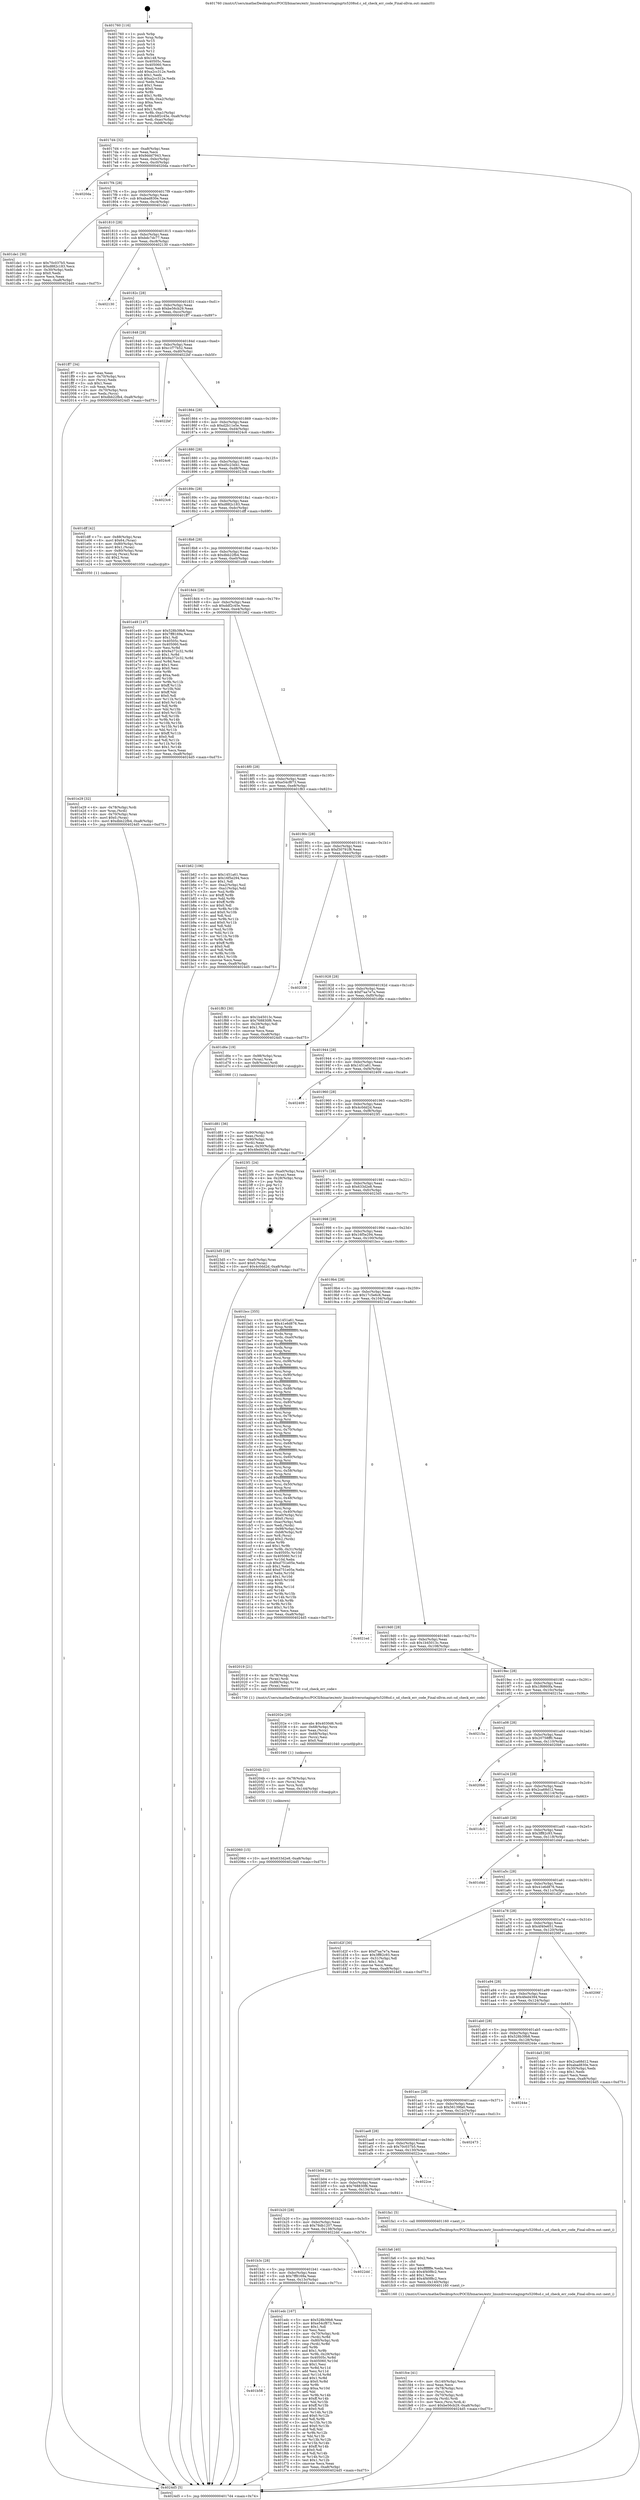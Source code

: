 digraph "0x401760" {
  label = "0x401760 (/mnt/c/Users/mathe/Desktop/tcc/POCII/binaries/extr_linuxdriversstagingrts5208sd.c_sd_check_err_code_Final-ollvm.out::main(0))"
  labelloc = "t"
  node[shape=record]

  Entry [label="",width=0.3,height=0.3,shape=circle,fillcolor=black,style=filled]
  "0x4017d4" [label="{
     0x4017d4 [32]\l
     | [instrs]\l
     &nbsp;&nbsp;0x4017d4 \<+6\>: mov -0xa8(%rbp),%eax\l
     &nbsp;&nbsp;0x4017da \<+2\>: mov %eax,%ecx\l
     &nbsp;&nbsp;0x4017dc \<+6\>: sub $0x9ddd7943,%ecx\l
     &nbsp;&nbsp;0x4017e2 \<+6\>: mov %eax,-0xbc(%rbp)\l
     &nbsp;&nbsp;0x4017e8 \<+6\>: mov %ecx,-0xc0(%rbp)\l
     &nbsp;&nbsp;0x4017ee \<+6\>: je 00000000004020da \<main+0x97a\>\l
  }"]
  "0x4020da" [label="{
     0x4020da\l
  }", style=dashed]
  "0x4017f4" [label="{
     0x4017f4 [28]\l
     | [instrs]\l
     &nbsp;&nbsp;0x4017f4 \<+5\>: jmp 00000000004017f9 \<main+0x99\>\l
     &nbsp;&nbsp;0x4017f9 \<+6\>: mov -0xbc(%rbp),%eax\l
     &nbsp;&nbsp;0x4017ff \<+5\>: sub $0xabad830e,%eax\l
     &nbsp;&nbsp;0x401804 \<+6\>: mov %eax,-0xc4(%rbp)\l
     &nbsp;&nbsp;0x40180a \<+6\>: je 0000000000401de1 \<main+0x681\>\l
  }"]
  Exit [label="",width=0.3,height=0.3,shape=circle,fillcolor=black,style=filled,peripheries=2]
  "0x401de1" [label="{
     0x401de1 [30]\l
     | [instrs]\l
     &nbsp;&nbsp;0x401de1 \<+5\>: mov $0x70c037b5,%eax\l
     &nbsp;&nbsp;0x401de6 \<+5\>: mov $0xd882c183,%ecx\l
     &nbsp;&nbsp;0x401deb \<+3\>: mov -0x30(%rbp),%edx\l
     &nbsp;&nbsp;0x401dee \<+3\>: cmp $0x0,%edx\l
     &nbsp;&nbsp;0x401df1 \<+3\>: cmove %ecx,%eax\l
     &nbsp;&nbsp;0x401df4 \<+6\>: mov %eax,-0xa8(%rbp)\l
     &nbsp;&nbsp;0x401dfa \<+5\>: jmp 00000000004024d5 \<main+0xd75\>\l
  }"]
  "0x401810" [label="{
     0x401810 [28]\l
     | [instrs]\l
     &nbsp;&nbsp;0x401810 \<+5\>: jmp 0000000000401815 \<main+0xb5\>\l
     &nbsp;&nbsp;0x401815 \<+6\>: mov -0xbc(%rbp),%eax\l
     &nbsp;&nbsp;0x40181b \<+5\>: sub $0xbdc7dc77,%eax\l
     &nbsp;&nbsp;0x401820 \<+6\>: mov %eax,-0xc8(%rbp)\l
     &nbsp;&nbsp;0x401826 \<+6\>: je 0000000000402130 \<main+0x9d0\>\l
  }"]
  "0x402060" [label="{
     0x402060 [15]\l
     | [instrs]\l
     &nbsp;&nbsp;0x402060 \<+10\>: movl $0x633d2e8,-0xa8(%rbp)\l
     &nbsp;&nbsp;0x40206a \<+5\>: jmp 00000000004024d5 \<main+0xd75\>\l
  }"]
  "0x402130" [label="{
     0x402130\l
  }", style=dashed]
  "0x40182c" [label="{
     0x40182c [28]\l
     | [instrs]\l
     &nbsp;&nbsp;0x40182c \<+5\>: jmp 0000000000401831 \<main+0xd1\>\l
     &nbsp;&nbsp;0x401831 \<+6\>: mov -0xbc(%rbp),%eax\l
     &nbsp;&nbsp;0x401837 \<+5\>: sub $0xbe56cb29,%eax\l
     &nbsp;&nbsp;0x40183c \<+6\>: mov %eax,-0xcc(%rbp)\l
     &nbsp;&nbsp;0x401842 \<+6\>: je 0000000000401ff7 \<main+0x897\>\l
  }"]
  "0x40204b" [label="{
     0x40204b [21]\l
     | [instrs]\l
     &nbsp;&nbsp;0x40204b \<+4\>: mov -0x78(%rbp),%rcx\l
     &nbsp;&nbsp;0x40204f \<+3\>: mov (%rcx),%rcx\l
     &nbsp;&nbsp;0x402052 \<+3\>: mov %rcx,%rdi\l
     &nbsp;&nbsp;0x402055 \<+6\>: mov %eax,-0x144(%rbp)\l
     &nbsp;&nbsp;0x40205b \<+5\>: call 0000000000401030 \<free@plt\>\l
     | [calls]\l
     &nbsp;&nbsp;0x401030 \{1\} (unknown)\l
  }"]
  "0x401ff7" [label="{
     0x401ff7 [34]\l
     | [instrs]\l
     &nbsp;&nbsp;0x401ff7 \<+2\>: xor %eax,%eax\l
     &nbsp;&nbsp;0x401ff9 \<+4\>: mov -0x70(%rbp),%rcx\l
     &nbsp;&nbsp;0x401ffd \<+2\>: mov (%rcx),%edx\l
     &nbsp;&nbsp;0x401fff \<+3\>: sub $0x1,%eax\l
     &nbsp;&nbsp;0x402002 \<+2\>: sub %eax,%edx\l
     &nbsp;&nbsp;0x402004 \<+4\>: mov -0x70(%rbp),%rcx\l
     &nbsp;&nbsp;0x402008 \<+2\>: mov %edx,(%rcx)\l
     &nbsp;&nbsp;0x40200a \<+10\>: movl $0xdbb22fb4,-0xa8(%rbp)\l
     &nbsp;&nbsp;0x402014 \<+5\>: jmp 00000000004024d5 \<main+0xd75\>\l
  }"]
  "0x401848" [label="{
     0x401848 [28]\l
     | [instrs]\l
     &nbsp;&nbsp;0x401848 \<+5\>: jmp 000000000040184d \<main+0xed\>\l
     &nbsp;&nbsp;0x40184d \<+6\>: mov -0xbc(%rbp),%eax\l
     &nbsp;&nbsp;0x401853 \<+5\>: sub $0xc1f77b52,%eax\l
     &nbsp;&nbsp;0x401858 \<+6\>: mov %eax,-0xd0(%rbp)\l
     &nbsp;&nbsp;0x40185e \<+6\>: je 00000000004022bf \<main+0xb5f\>\l
  }"]
  "0x40202e" [label="{
     0x40202e [29]\l
     | [instrs]\l
     &nbsp;&nbsp;0x40202e \<+10\>: movabs $0x4030d6,%rdi\l
     &nbsp;&nbsp;0x402038 \<+4\>: mov -0x68(%rbp),%rcx\l
     &nbsp;&nbsp;0x40203c \<+2\>: mov %eax,(%rcx)\l
     &nbsp;&nbsp;0x40203e \<+4\>: mov -0x68(%rbp),%rcx\l
     &nbsp;&nbsp;0x402042 \<+2\>: mov (%rcx),%esi\l
     &nbsp;&nbsp;0x402044 \<+2\>: mov $0x0,%al\l
     &nbsp;&nbsp;0x402046 \<+5\>: call 0000000000401040 \<printf@plt\>\l
     | [calls]\l
     &nbsp;&nbsp;0x401040 \{1\} (unknown)\l
  }"]
  "0x4022bf" [label="{
     0x4022bf\l
  }", style=dashed]
  "0x401864" [label="{
     0x401864 [28]\l
     | [instrs]\l
     &nbsp;&nbsp;0x401864 \<+5\>: jmp 0000000000401869 \<main+0x109\>\l
     &nbsp;&nbsp;0x401869 \<+6\>: mov -0xbc(%rbp),%eax\l
     &nbsp;&nbsp;0x40186f \<+5\>: sub $0xd2b11e5e,%eax\l
     &nbsp;&nbsp;0x401874 \<+6\>: mov %eax,-0xd4(%rbp)\l
     &nbsp;&nbsp;0x40187a \<+6\>: je 00000000004024c6 \<main+0xd66\>\l
  }"]
  "0x401fce" [label="{
     0x401fce [41]\l
     | [instrs]\l
     &nbsp;&nbsp;0x401fce \<+6\>: mov -0x140(%rbp),%ecx\l
     &nbsp;&nbsp;0x401fd4 \<+3\>: imul %eax,%ecx\l
     &nbsp;&nbsp;0x401fd7 \<+4\>: mov -0x78(%rbp),%rsi\l
     &nbsp;&nbsp;0x401fdb \<+3\>: mov (%rsi),%rsi\l
     &nbsp;&nbsp;0x401fde \<+4\>: mov -0x70(%rbp),%rdi\l
     &nbsp;&nbsp;0x401fe2 \<+3\>: movslq (%rdi),%rdi\l
     &nbsp;&nbsp;0x401fe5 \<+3\>: mov %ecx,(%rsi,%rdi,4)\l
     &nbsp;&nbsp;0x401fe8 \<+10\>: movl $0xbe56cb29,-0xa8(%rbp)\l
     &nbsp;&nbsp;0x401ff2 \<+5\>: jmp 00000000004024d5 \<main+0xd75\>\l
  }"]
  "0x4024c6" [label="{
     0x4024c6\l
  }", style=dashed]
  "0x401880" [label="{
     0x401880 [28]\l
     | [instrs]\l
     &nbsp;&nbsp;0x401880 \<+5\>: jmp 0000000000401885 \<main+0x125\>\l
     &nbsp;&nbsp;0x401885 \<+6\>: mov -0xbc(%rbp),%eax\l
     &nbsp;&nbsp;0x40188b \<+5\>: sub $0xd5c23d41,%eax\l
     &nbsp;&nbsp;0x401890 \<+6\>: mov %eax,-0xd8(%rbp)\l
     &nbsp;&nbsp;0x401896 \<+6\>: je 00000000004023c6 \<main+0xc66\>\l
  }"]
  "0x401fa6" [label="{
     0x401fa6 [40]\l
     | [instrs]\l
     &nbsp;&nbsp;0x401fa6 \<+5\>: mov $0x2,%ecx\l
     &nbsp;&nbsp;0x401fab \<+1\>: cltd\l
     &nbsp;&nbsp;0x401fac \<+2\>: idiv %ecx\l
     &nbsp;&nbsp;0x401fae \<+6\>: imul $0xfffffffe,%edx,%ecx\l
     &nbsp;&nbsp;0x401fb4 \<+6\>: sub $0x4f40f8c2,%ecx\l
     &nbsp;&nbsp;0x401fba \<+3\>: add $0x1,%ecx\l
     &nbsp;&nbsp;0x401fbd \<+6\>: add $0x4f40f8c2,%ecx\l
     &nbsp;&nbsp;0x401fc3 \<+6\>: mov %ecx,-0x140(%rbp)\l
     &nbsp;&nbsp;0x401fc9 \<+5\>: call 0000000000401160 \<next_i\>\l
     | [calls]\l
     &nbsp;&nbsp;0x401160 \{1\} (/mnt/c/Users/mathe/Desktop/tcc/POCII/binaries/extr_linuxdriversstagingrts5208sd.c_sd_check_err_code_Final-ollvm.out::next_i)\l
  }"]
  "0x4023c6" [label="{
     0x4023c6\l
  }", style=dashed]
  "0x40189c" [label="{
     0x40189c [28]\l
     | [instrs]\l
     &nbsp;&nbsp;0x40189c \<+5\>: jmp 00000000004018a1 \<main+0x141\>\l
     &nbsp;&nbsp;0x4018a1 \<+6\>: mov -0xbc(%rbp),%eax\l
     &nbsp;&nbsp;0x4018a7 \<+5\>: sub $0xd882c183,%eax\l
     &nbsp;&nbsp;0x4018ac \<+6\>: mov %eax,-0xdc(%rbp)\l
     &nbsp;&nbsp;0x4018b2 \<+6\>: je 0000000000401dff \<main+0x69f\>\l
  }"]
  "0x401b58" [label="{
     0x401b58\l
  }", style=dashed]
  "0x401dff" [label="{
     0x401dff [42]\l
     | [instrs]\l
     &nbsp;&nbsp;0x401dff \<+7\>: mov -0x88(%rbp),%rax\l
     &nbsp;&nbsp;0x401e06 \<+6\>: movl $0x64,(%rax)\l
     &nbsp;&nbsp;0x401e0c \<+4\>: mov -0x80(%rbp),%rax\l
     &nbsp;&nbsp;0x401e10 \<+6\>: movl $0x1,(%rax)\l
     &nbsp;&nbsp;0x401e16 \<+4\>: mov -0x80(%rbp),%rax\l
     &nbsp;&nbsp;0x401e1a \<+3\>: movslq (%rax),%rax\l
     &nbsp;&nbsp;0x401e1d \<+4\>: shl $0x2,%rax\l
     &nbsp;&nbsp;0x401e21 \<+3\>: mov %rax,%rdi\l
     &nbsp;&nbsp;0x401e24 \<+5\>: call 0000000000401050 \<malloc@plt\>\l
     | [calls]\l
     &nbsp;&nbsp;0x401050 \{1\} (unknown)\l
  }"]
  "0x4018b8" [label="{
     0x4018b8 [28]\l
     | [instrs]\l
     &nbsp;&nbsp;0x4018b8 \<+5\>: jmp 00000000004018bd \<main+0x15d\>\l
     &nbsp;&nbsp;0x4018bd \<+6\>: mov -0xbc(%rbp),%eax\l
     &nbsp;&nbsp;0x4018c3 \<+5\>: sub $0xdbb22fb4,%eax\l
     &nbsp;&nbsp;0x4018c8 \<+6\>: mov %eax,-0xe0(%rbp)\l
     &nbsp;&nbsp;0x4018ce \<+6\>: je 0000000000401e49 \<main+0x6e9\>\l
  }"]
  "0x401edc" [label="{
     0x401edc [167]\l
     | [instrs]\l
     &nbsp;&nbsp;0x401edc \<+5\>: mov $0x528b39b8,%eax\l
     &nbsp;&nbsp;0x401ee1 \<+5\>: mov $0xe54cf873,%ecx\l
     &nbsp;&nbsp;0x401ee6 \<+2\>: mov $0x1,%dl\l
     &nbsp;&nbsp;0x401ee8 \<+2\>: xor %esi,%esi\l
     &nbsp;&nbsp;0x401eea \<+4\>: mov -0x70(%rbp),%rdi\l
     &nbsp;&nbsp;0x401eee \<+3\>: mov (%rdi),%r8d\l
     &nbsp;&nbsp;0x401ef1 \<+4\>: mov -0x80(%rbp),%rdi\l
     &nbsp;&nbsp;0x401ef5 \<+3\>: cmp (%rdi),%r8d\l
     &nbsp;&nbsp;0x401ef8 \<+4\>: setl %r9b\l
     &nbsp;&nbsp;0x401efc \<+4\>: and $0x1,%r9b\l
     &nbsp;&nbsp;0x401f00 \<+4\>: mov %r9b,-0x29(%rbp)\l
     &nbsp;&nbsp;0x401f04 \<+8\>: mov 0x40505c,%r8d\l
     &nbsp;&nbsp;0x401f0c \<+8\>: mov 0x405060,%r10d\l
     &nbsp;&nbsp;0x401f14 \<+3\>: sub $0x1,%esi\l
     &nbsp;&nbsp;0x401f17 \<+3\>: mov %r8d,%r11d\l
     &nbsp;&nbsp;0x401f1a \<+3\>: add %esi,%r11d\l
     &nbsp;&nbsp;0x401f1d \<+4\>: imul %r11d,%r8d\l
     &nbsp;&nbsp;0x401f21 \<+4\>: and $0x1,%r8d\l
     &nbsp;&nbsp;0x401f25 \<+4\>: cmp $0x0,%r8d\l
     &nbsp;&nbsp;0x401f29 \<+4\>: sete %r9b\l
     &nbsp;&nbsp;0x401f2d \<+4\>: cmp $0xa,%r10d\l
     &nbsp;&nbsp;0x401f31 \<+3\>: setl %bl\l
     &nbsp;&nbsp;0x401f34 \<+3\>: mov %r9b,%r14b\l
     &nbsp;&nbsp;0x401f37 \<+4\>: xor $0xff,%r14b\l
     &nbsp;&nbsp;0x401f3b \<+3\>: mov %bl,%r15b\l
     &nbsp;&nbsp;0x401f3e \<+4\>: xor $0xff,%r15b\l
     &nbsp;&nbsp;0x401f42 \<+3\>: xor $0x0,%dl\l
     &nbsp;&nbsp;0x401f45 \<+3\>: mov %r14b,%r12b\l
     &nbsp;&nbsp;0x401f48 \<+4\>: and $0x0,%r12b\l
     &nbsp;&nbsp;0x401f4c \<+3\>: and %dl,%r9b\l
     &nbsp;&nbsp;0x401f4f \<+3\>: mov %r15b,%r13b\l
     &nbsp;&nbsp;0x401f52 \<+4\>: and $0x0,%r13b\l
     &nbsp;&nbsp;0x401f56 \<+2\>: and %dl,%bl\l
     &nbsp;&nbsp;0x401f58 \<+3\>: or %r9b,%r12b\l
     &nbsp;&nbsp;0x401f5b \<+3\>: or %bl,%r13b\l
     &nbsp;&nbsp;0x401f5e \<+3\>: xor %r13b,%r12b\l
     &nbsp;&nbsp;0x401f61 \<+3\>: or %r15b,%r14b\l
     &nbsp;&nbsp;0x401f64 \<+4\>: xor $0xff,%r14b\l
     &nbsp;&nbsp;0x401f68 \<+3\>: or $0x0,%dl\l
     &nbsp;&nbsp;0x401f6b \<+3\>: and %dl,%r14b\l
     &nbsp;&nbsp;0x401f6e \<+3\>: or %r14b,%r12b\l
     &nbsp;&nbsp;0x401f71 \<+4\>: test $0x1,%r12b\l
     &nbsp;&nbsp;0x401f75 \<+3\>: cmovne %ecx,%eax\l
     &nbsp;&nbsp;0x401f78 \<+6\>: mov %eax,-0xa8(%rbp)\l
     &nbsp;&nbsp;0x401f7e \<+5\>: jmp 00000000004024d5 \<main+0xd75\>\l
  }"]
  "0x401e49" [label="{
     0x401e49 [147]\l
     | [instrs]\l
     &nbsp;&nbsp;0x401e49 \<+5\>: mov $0x528b39b8,%eax\l
     &nbsp;&nbsp;0x401e4e \<+5\>: mov $0x7ff8169a,%ecx\l
     &nbsp;&nbsp;0x401e53 \<+2\>: mov $0x1,%dl\l
     &nbsp;&nbsp;0x401e55 \<+7\>: mov 0x40505c,%esi\l
     &nbsp;&nbsp;0x401e5c \<+7\>: mov 0x405060,%edi\l
     &nbsp;&nbsp;0x401e63 \<+3\>: mov %esi,%r8d\l
     &nbsp;&nbsp;0x401e66 \<+7\>: sub $0x9a372c32,%r8d\l
     &nbsp;&nbsp;0x401e6d \<+4\>: sub $0x1,%r8d\l
     &nbsp;&nbsp;0x401e71 \<+7\>: add $0x9a372c32,%r8d\l
     &nbsp;&nbsp;0x401e78 \<+4\>: imul %r8d,%esi\l
     &nbsp;&nbsp;0x401e7c \<+3\>: and $0x1,%esi\l
     &nbsp;&nbsp;0x401e7f \<+3\>: cmp $0x0,%esi\l
     &nbsp;&nbsp;0x401e82 \<+4\>: sete %r9b\l
     &nbsp;&nbsp;0x401e86 \<+3\>: cmp $0xa,%edi\l
     &nbsp;&nbsp;0x401e89 \<+4\>: setl %r10b\l
     &nbsp;&nbsp;0x401e8d \<+3\>: mov %r9b,%r11b\l
     &nbsp;&nbsp;0x401e90 \<+4\>: xor $0xff,%r11b\l
     &nbsp;&nbsp;0x401e94 \<+3\>: mov %r10b,%bl\l
     &nbsp;&nbsp;0x401e97 \<+3\>: xor $0xff,%bl\l
     &nbsp;&nbsp;0x401e9a \<+3\>: xor $0x0,%dl\l
     &nbsp;&nbsp;0x401e9d \<+3\>: mov %r11b,%r14b\l
     &nbsp;&nbsp;0x401ea0 \<+4\>: and $0x0,%r14b\l
     &nbsp;&nbsp;0x401ea4 \<+3\>: and %dl,%r9b\l
     &nbsp;&nbsp;0x401ea7 \<+3\>: mov %bl,%r15b\l
     &nbsp;&nbsp;0x401eaa \<+4\>: and $0x0,%r15b\l
     &nbsp;&nbsp;0x401eae \<+3\>: and %dl,%r10b\l
     &nbsp;&nbsp;0x401eb1 \<+3\>: or %r9b,%r14b\l
     &nbsp;&nbsp;0x401eb4 \<+3\>: or %r10b,%r15b\l
     &nbsp;&nbsp;0x401eb7 \<+3\>: xor %r15b,%r14b\l
     &nbsp;&nbsp;0x401eba \<+3\>: or %bl,%r11b\l
     &nbsp;&nbsp;0x401ebd \<+4\>: xor $0xff,%r11b\l
     &nbsp;&nbsp;0x401ec1 \<+3\>: or $0x0,%dl\l
     &nbsp;&nbsp;0x401ec4 \<+3\>: and %dl,%r11b\l
     &nbsp;&nbsp;0x401ec7 \<+3\>: or %r11b,%r14b\l
     &nbsp;&nbsp;0x401eca \<+4\>: test $0x1,%r14b\l
     &nbsp;&nbsp;0x401ece \<+3\>: cmovne %ecx,%eax\l
     &nbsp;&nbsp;0x401ed1 \<+6\>: mov %eax,-0xa8(%rbp)\l
     &nbsp;&nbsp;0x401ed7 \<+5\>: jmp 00000000004024d5 \<main+0xd75\>\l
  }"]
  "0x4018d4" [label="{
     0x4018d4 [28]\l
     | [instrs]\l
     &nbsp;&nbsp;0x4018d4 \<+5\>: jmp 00000000004018d9 \<main+0x179\>\l
     &nbsp;&nbsp;0x4018d9 \<+6\>: mov -0xbc(%rbp),%eax\l
     &nbsp;&nbsp;0x4018df \<+5\>: sub $0xddf2c45e,%eax\l
     &nbsp;&nbsp;0x4018e4 \<+6\>: mov %eax,-0xe4(%rbp)\l
     &nbsp;&nbsp;0x4018ea \<+6\>: je 0000000000401b62 \<main+0x402\>\l
  }"]
  "0x401b3c" [label="{
     0x401b3c [28]\l
     | [instrs]\l
     &nbsp;&nbsp;0x401b3c \<+5\>: jmp 0000000000401b41 \<main+0x3e1\>\l
     &nbsp;&nbsp;0x401b41 \<+6\>: mov -0xbc(%rbp),%eax\l
     &nbsp;&nbsp;0x401b47 \<+5\>: sub $0x7ff8169a,%eax\l
     &nbsp;&nbsp;0x401b4c \<+6\>: mov %eax,-0x13c(%rbp)\l
     &nbsp;&nbsp;0x401b52 \<+6\>: je 0000000000401edc \<main+0x77c\>\l
  }"]
  "0x401b62" [label="{
     0x401b62 [106]\l
     | [instrs]\l
     &nbsp;&nbsp;0x401b62 \<+5\>: mov $0x1451a61,%eax\l
     &nbsp;&nbsp;0x401b67 \<+5\>: mov $0x16f5e294,%ecx\l
     &nbsp;&nbsp;0x401b6c \<+2\>: mov $0x1,%dl\l
     &nbsp;&nbsp;0x401b6e \<+7\>: mov -0xa2(%rbp),%sil\l
     &nbsp;&nbsp;0x401b75 \<+7\>: mov -0xa1(%rbp),%dil\l
     &nbsp;&nbsp;0x401b7c \<+3\>: mov %sil,%r8b\l
     &nbsp;&nbsp;0x401b7f \<+4\>: xor $0xff,%r8b\l
     &nbsp;&nbsp;0x401b83 \<+3\>: mov %dil,%r9b\l
     &nbsp;&nbsp;0x401b86 \<+4\>: xor $0xff,%r9b\l
     &nbsp;&nbsp;0x401b8a \<+3\>: xor $0x0,%dl\l
     &nbsp;&nbsp;0x401b8d \<+3\>: mov %r8b,%r10b\l
     &nbsp;&nbsp;0x401b90 \<+4\>: and $0x0,%r10b\l
     &nbsp;&nbsp;0x401b94 \<+3\>: and %dl,%sil\l
     &nbsp;&nbsp;0x401b97 \<+3\>: mov %r9b,%r11b\l
     &nbsp;&nbsp;0x401b9a \<+4\>: and $0x0,%r11b\l
     &nbsp;&nbsp;0x401b9e \<+3\>: and %dl,%dil\l
     &nbsp;&nbsp;0x401ba1 \<+3\>: or %sil,%r10b\l
     &nbsp;&nbsp;0x401ba4 \<+3\>: or %dil,%r11b\l
     &nbsp;&nbsp;0x401ba7 \<+3\>: xor %r11b,%r10b\l
     &nbsp;&nbsp;0x401baa \<+3\>: or %r9b,%r8b\l
     &nbsp;&nbsp;0x401bad \<+4\>: xor $0xff,%r8b\l
     &nbsp;&nbsp;0x401bb1 \<+3\>: or $0x0,%dl\l
     &nbsp;&nbsp;0x401bb4 \<+3\>: and %dl,%r8b\l
     &nbsp;&nbsp;0x401bb7 \<+3\>: or %r8b,%r10b\l
     &nbsp;&nbsp;0x401bba \<+4\>: test $0x1,%r10b\l
     &nbsp;&nbsp;0x401bbe \<+3\>: cmovne %ecx,%eax\l
     &nbsp;&nbsp;0x401bc1 \<+6\>: mov %eax,-0xa8(%rbp)\l
     &nbsp;&nbsp;0x401bc7 \<+5\>: jmp 00000000004024d5 \<main+0xd75\>\l
  }"]
  "0x4018f0" [label="{
     0x4018f0 [28]\l
     | [instrs]\l
     &nbsp;&nbsp;0x4018f0 \<+5\>: jmp 00000000004018f5 \<main+0x195\>\l
     &nbsp;&nbsp;0x4018f5 \<+6\>: mov -0xbc(%rbp),%eax\l
     &nbsp;&nbsp;0x4018fb \<+5\>: sub $0xe54cf873,%eax\l
     &nbsp;&nbsp;0x401900 \<+6\>: mov %eax,-0xe8(%rbp)\l
     &nbsp;&nbsp;0x401906 \<+6\>: je 0000000000401f83 \<main+0x823\>\l
  }"]
  "0x4024d5" [label="{
     0x4024d5 [5]\l
     | [instrs]\l
     &nbsp;&nbsp;0x4024d5 \<+5\>: jmp 00000000004017d4 \<main+0x74\>\l
  }"]
  "0x401760" [label="{
     0x401760 [116]\l
     | [instrs]\l
     &nbsp;&nbsp;0x401760 \<+1\>: push %rbp\l
     &nbsp;&nbsp;0x401761 \<+3\>: mov %rsp,%rbp\l
     &nbsp;&nbsp;0x401764 \<+2\>: push %r15\l
     &nbsp;&nbsp;0x401766 \<+2\>: push %r14\l
     &nbsp;&nbsp;0x401768 \<+2\>: push %r13\l
     &nbsp;&nbsp;0x40176a \<+2\>: push %r12\l
     &nbsp;&nbsp;0x40176c \<+1\>: push %rbx\l
     &nbsp;&nbsp;0x40176d \<+7\>: sub $0x148,%rsp\l
     &nbsp;&nbsp;0x401774 \<+7\>: mov 0x40505c,%eax\l
     &nbsp;&nbsp;0x40177b \<+7\>: mov 0x405060,%ecx\l
     &nbsp;&nbsp;0x401782 \<+2\>: mov %eax,%edx\l
     &nbsp;&nbsp;0x401784 \<+6\>: add $0xa2cc312e,%edx\l
     &nbsp;&nbsp;0x40178a \<+3\>: sub $0x1,%edx\l
     &nbsp;&nbsp;0x40178d \<+6\>: sub $0xa2cc312e,%edx\l
     &nbsp;&nbsp;0x401793 \<+3\>: imul %edx,%eax\l
     &nbsp;&nbsp;0x401796 \<+3\>: and $0x1,%eax\l
     &nbsp;&nbsp;0x401799 \<+3\>: cmp $0x0,%eax\l
     &nbsp;&nbsp;0x40179c \<+4\>: sete %r8b\l
     &nbsp;&nbsp;0x4017a0 \<+4\>: and $0x1,%r8b\l
     &nbsp;&nbsp;0x4017a4 \<+7\>: mov %r8b,-0xa2(%rbp)\l
     &nbsp;&nbsp;0x4017ab \<+3\>: cmp $0xa,%ecx\l
     &nbsp;&nbsp;0x4017ae \<+4\>: setl %r8b\l
     &nbsp;&nbsp;0x4017b2 \<+4\>: and $0x1,%r8b\l
     &nbsp;&nbsp;0x4017b6 \<+7\>: mov %r8b,-0xa1(%rbp)\l
     &nbsp;&nbsp;0x4017bd \<+10\>: movl $0xddf2c45e,-0xa8(%rbp)\l
     &nbsp;&nbsp;0x4017c7 \<+6\>: mov %edi,-0xac(%rbp)\l
     &nbsp;&nbsp;0x4017cd \<+7\>: mov %rsi,-0xb8(%rbp)\l
  }"]
  "0x4022dd" [label="{
     0x4022dd\l
  }", style=dashed]
  "0x401f83" [label="{
     0x401f83 [30]\l
     | [instrs]\l
     &nbsp;&nbsp;0x401f83 \<+5\>: mov $0x1b45013c,%eax\l
     &nbsp;&nbsp;0x401f88 \<+5\>: mov $0x768830f6,%ecx\l
     &nbsp;&nbsp;0x401f8d \<+3\>: mov -0x29(%rbp),%dl\l
     &nbsp;&nbsp;0x401f90 \<+3\>: test $0x1,%dl\l
     &nbsp;&nbsp;0x401f93 \<+3\>: cmovne %ecx,%eax\l
     &nbsp;&nbsp;0x401f96 \<+6\>: mov %eax,-0xa8(%rbp)\l
     &nbsp;&nbsp;0x401f9c \<+5\>: jmp 00000000004024d5 \<main+0xd75\>\l
  }"]
  "0x40190c" [label="{
     0x40190c [28]\l
     | [instrs]\l
     &nbsp;&nbsp;0x40190c \<+5\>: jmp 0000000000401911 \<main+0x1b1\>\l
     &nbsp;&nbsp;0x401911 \<+6\>: mov -0xbc(%rbp),%eax\l
     &nbsp;&nbsp;0x401917 \<+5\>: sub $0xf30791f8,%eax\l
     &nbsp;&nbsp;0x40191c \<+6\>: mov %eax,-0xec(%rbp)\l
     &nbsp;&nbsp;0x401922 \<+6\>: je 0000000000402338 \<main+0xbd8\>\l
  }"]
  "0x401b20" [label="{
     0x401b20 [28]\l
     | [instrs]\l
     &nbsp;&nbsp;0x401b20 \<+5\>: jmp 0000000000401b25 \<main+0x3c5\>\l
     &nbsp;&nbsp;0x401b25 \<+6\>: mov -0xbc(%rbp),%eax\l
     &nbsp;&nbsp;0x401b2b \<+5\>: sub $0x78db1207,%eax\l
     &nbsp;&nbsp;0x401b30 \<+6\>: mov %eax,-0x138(%rbp)\l
     &nbsp;&nbsp;0x401b36 \<+6\>: je 00000000004022dd \<main+0xb7d\>\l
  }"]
  "0x402338" [label="{
     0x402338\l
  }", style=dashed]
  "0x401928" [label="{
     0x401928 [28]\l
     | [instrs]\l
     &nbsp;&nbsp;0x401928 \<+5\>: jmp 000000000040192d \<main+0x1cd\>\l
     &nbsp;&nbsp;0x40192d \<+6\>: mov -0xbc(%rbp),%eax\l
     &nbsp;&nbsp;0x401933 \<+5\>: sub $0xf7aa7e7a,%eax\l
     &nbsp;&nbsp;0x401938 \<+6\>: mov %eax,-0xf0(%rbp)\l
     &nbsp;&nbsp;0x40193e \<+6\>: je 0000000000401d6e \<main+0x60e\>\l
  }"]
  "0x401fa1" [label="{
     0x401fa1 [5]\l
     | [instrs]\l
     &nbsp;&nbsp;0x401fa1 \<+5\>: call 0000000000401160 \<next_i\>\l
     | [calls]\l
     &nbsp;&nbsp;0x401160 \{1\} (/mnt/c/Users/mathe/Desktop/tcc/POCII/binaries/extr_linuxdriversstagingrts5208sd.c_sd_check_err_code_Final-ollvm.out::next_i)\l
  }"]
  "0x401d6e" [label="{
     0x401d6e [19]\l
     | [instrs]\l
     &nbsp;&nbsp;0x401d6e \<+7\>: mov -0x98(%rbp),%rax\l
     &nbsp;&nbsp;0x401d75 \<+3\>: mov (%rax),%rax\l
     &nbsp;&nbsp;0x401d78 \<+4\>: mov 0x8(%rax),%rdi\l
     &nbsp;&nbsp;0x401d7c \<+5\>: call 0000000000401060 \<atoi@plt\>\l
     | [calls]\l
     &nbsp;&nbsp;0x401060 \{1\} (unknown)\l
  }"]
  "0x401944" [label="{
     0x401944 [28]\l
     | [instrs]\l
     &nbsp;&nbsp;0x401944 \<+5\>: jmp 0000000000401949 \<main+0x1e9\>\l
     &nbsp;&nbsp;0x401949 \<+6\>: mov -0xbc(%rbp),%eax\l
     &nbsp;&nbsp;0x40194f \<+5\>: sub $0x1451a61,%eax\l
     &nbsp;&nbsp;0x401954 \<+6\>: mov %eax,-0xf4(%rbp)\l
     &nbsp;&nbsp;0x40195a \<+6\>: je 0000000000402409 \<main+0xca9\>\l
  }"]
  "0x401b04" [label="{
     0x401b04 [28]\l
     | [instrs]\l
     &nbsp;&nbsp;0x401b04 \<+5\>: jmp 0000000000401b09 \<main+0x3a9\>\l
     &nbsp;&nbsp;0x401b09 \<+6\>: mov -0xbc(%rbp),%eax\l
     &nbsp;&nbsp;0x401b0f \<+5\>: sub $0x768830f6,%eax\l
     &nbsp;&nbsp;0x401b14 \<+6\>: mov %eax,-0x134(%rbp)\l
     &nbsp;&nbsp;0x401b1a \<+6\>: je 0000000000401fa1 \<main+0x841\>\l
  }"]
  "0x402409" [label="{
     0x402409\l
  }", style=dashed]
  "0x401960" [label="{
     0x401960 [28]\l
     | [instrs]\l
     &nbsp;&nbsp;0x401960 \<+5\>: jmp 0000000000401965 \<main+0x205\>\l
     &nbsp;&nbsp;0x401965 \<+6\>: mov -0xbc(%rbp),%eax\l
     &nbsp;&nbsp;0x40196b \<+5\>: sub $0x4c0dd2d,%eax\l
     &nbsp;&nbsp;0x401970 \<+6\>: mov %eax,-0xf8(%rbp)\l
     &nbsp;&nbsp;0x401976 \<+6\>: je 00000000004023f1 \<main+0xc91\>\l
  }"]
  "0x4022ce" [label="{
     0x4022ce\l
  }", style=dashed]
  "0x4023f1" [label="{
     0x4023f1 [24]\l
     | [instrs]\l
     &nbsp;&nbsp;0x4023f1 \<+7\>: mov -0xa0(%rbp),%rax\l
     &nbsp;&nbsp;0x4023f8 \<+2\>: mov (%rax),%eax\l
     &nbsp;&nbsp;0x4023fa \<+4\>: lea -0x28(%rbp),%rsp\l
     &nbsp;&nbsp;0x4023fe \<+1\>: pop %rbx\l
     &nbsp;&nbsp;0x4023ff \<+2\>: pop %r12\l
     &nbsp;&nbsp;0x402401 \<+2\>: pop %r13\l
     &nbsp;&nbsp;0x402403 \<+2\>: pop %r14\l
     &nbsp;&nbsp;0x402405 \<+2\>: pop %r15\l
     &nbsp;&nbsp;0x402407 \<+1\>: pop %rbp\l
     &nbsp;&nbsp;0x402408 \<+1\>: ret\l
  }"]
  "0x40197c" [label="{
     0x40197c [28]\l
     | [instrs]\l
     &nbsp;&nbsp;0x40197c \<+5\>: jmp 0000000000401981 \<main+0x221\>\l
     &nbsp;&nbsp;0x401981 \<+6\>: mov -0xbc(%rbp),%eax\l
     &nbsp;&nbsp;0x401987 \<+5\>: sub $0x633d2e8,%eax\l
     &nbsp;&nbsp;0x40198c \<+6\>: mov %eax,-0xfc(%rbp)\l
     &nbsp;&nbsp;0x401992 \<+6\>: je 00000000004023d5 \<main+0xc75\>\l
  }"]
  "0x401ae8" [label="{
     0x401ae8 [28]\l
     | [instrs]\l
     &nbsp;&nbsp;0x401ae8 \<+5\>: jmp 0000000000401aed \<main+0x38d\>\l
     &nbsp;&nbsp;0x401aed \<+6\>: mov -0xbc(%rbp),%eax\l
     &nbsp;&nbsp;0x401af3 \<+5\>: sub $0x70c037b5,%eax\l
     &nbsp;&nbsp;0x401af8 \<+6\>: mov %eax,-0x130(%rbp)\l
     &nbsp;&nbsp;0x401afe \<+6\>: je 00000000004022ce \<main+0xb6e\>\l
  }"]
  "0x4023d5" [label="{
     0x4023d5 [28]\l
     | [instrs]\l
     &nbsp;&nbsp;0x4023d5 \<+7\>: mov -0xa0(%rbp),%rax\l
     &nbsp;&nbsp;0x4023dc \<+6\>: movl $0x0,(%rax)\l
     &nbsp;&nbsp;0x4023e2 \<+10\>: movl $0x4c0dd2d,-0xa8(%rbp)\l
     &nbsp;&nbsp;0x4023ec \<+5\>: jmp 00000000004024d5 \<main+0xd75\>\l
  }"]
  "0x401998" [label="{
     0x401998 [28]\l
     | [instrs]\l
     &nbsp;&nbsp;0x401998 \<+5\>: jmp 000000000040199d \<main+0x23d\>\l
     &nbsp;&nbsp;0x40199d \<+6\>: mov -0xbc(%rbp),%eax\l
     &nbsp;&nbsp;0x4019a3 \<+5\>: sub $0x16f5e294,%eax\l
     &nbsp;&nbsp;0x4019a8 \<+6\>: mov %eax,-0x100(%rbp)\l
     &nbsp;&nbsp;0x4019ae \<+6\>: je 0000000000401bcc \<main+0x46c\>\l
  }"]
  "0x402473" [label="{
     0x402473\l
  }", style=dashed]
  "0x401bcc" [label="{
     0x401bcc [355]\l
     | [instrs]\l
     &nbsp;&nbsp;0x401bcc \<+5\>: mov $0x1451a61,%eax\l
     &nbsp;&nbsp;0x401bd1 \<+5\>: mov $0x41e6d876,%ecx\l
     &nbsp;&nbsp;0x401bd6 \<+3\>: mov %rsp,%rdx\l
     &nbsp;&nbsp;0x401bd9 \<+4\>: add $0xfffffffffffffff0,%rdx\l
     &nbsp;&nbsp;0x401bdd \<+3\>: mov %rdx,%rsp\l
     &nbsp;&nbsp;0x401be0 \<+7\>: mov %rdx,-0xa0(%rbp)\l
     &nbsp;&nbsp;0x401be7 \<+3\>: mov %rsp,%rdx\l
     &nbsp;&nbsp;0x401bea \<+4\>: add $0xfffffffffffffff0,%rdx\l
     &nbsp;&nbsp;0x401bee \<+3\>: mov %rdx,%rsp\l
     &nbsp;&nbsp;0x401bf1 \<+3\>: mov %rsp,%rsi\l
     &nbsp;&nbsp;0x401bf4 \<+4\>: add $0xfffffffffffffff0,%rsi\l
     &nbsp;&nbsp;0x401bf8 \<+3\>: mov %rsi,%rsp\l
     &nbsp;&nbsp;0x401bfb \<+7\>: mov %rsi,-0x98(%rbp)\l
     &nbsp;&nbsp;0x401c02 \<+3\>: mov %rsp,%rsi\l
     &nbsp;&nbsp;0x401c05 \<+4\>: add $0xfffffffffffffff0,%rsi\l
     &nbsp;&nbsp;0x401c09 \<+3\>: mov %rsi,%rsp\l
     &nbsp;&nbsp;0x401c0c \<+7\>: mov %rsi,-0x90(%rbp)\l
     &nbsp;&nbsp;0x401c13 \<+3\>: mov %rsp,%rsi\l
     &nbsp;&nbsp;0x401c16 \<+4\>: add $0xfffffffffffffff0,%rsi\l
     &nbsp;&nbsp;0x401c1a \<+3\>: mov %rsi,%rsp\l
     &nbsp;&nbsp;0x401c1d \<+7\>: mov %rsi,-0x88(%rbp)\l
     &nbsp;&nbsp;0x401c24 \<+3\>: mov %rsp,%rsi\l
     &nbsp;&nbsp;0x401c27 \<+4\>: add $0xfffffffffffffff0,%rsi\l
     &nbsp;&nbsp;0x401c2b \<+3\>: mov %rsi,%rsp\l
     &nbsp;&nbsp;0x401c2e \<+4\>: mov %rsi,-0x80(%rbp)\l
     &nbsp;&nbsp;0x401c32 \<+3\>: mov %rsp,%rsi\l
     &nbsp;&nbsp;0x401c35 \<+4\>: add $0xfffffffffffffff0,%rsi\l
     &nbsp;&nbsp;0x401c39 \<+3\>: mov %rsi,%rsp\l
     &nbsp;&nbsp;0x401c3c \<+4\>: mov %rsi,-0x78(%rbp)\l
     &nbsp;&nbsp;0x401c40 \<+3\>: mov %rsp,%rsi\l
     &nbsp;&nbsp;0x401c43 \<+4\>: add $0xfffffffffffffff0,%rsi\l
     &nbsp;&nbsp;0x401c47 \<+3\>: mov %rsi,%rsp\l
     &nbsp;&nbsp;0x401c4a \<+4\>: mov %rsi,-0x70(%rbp)\l
     &nbsp;&nbsp;0x401c4e \<+3\>: mov %rsp,%rsi\l
     &nbsp;&nbsp;0x401c51 \<+4\>: add $0xfffffffffffffff0,%rsi\l
     &nbsp;&nbsp;0x401c55 \<+3\>: mov %rsi,%rsp\l
     &nbsp;&nbsp;0x401c58 \<+4\>: mov %rsi,-0x68(%rbp)\l
     &nbsp;&nbsp;0x401c5c \<+3\>: mov %rsp,%rsi\l
     &nbsp;&nbsp;0x401c5f \<+4\>: add $0xfffffffffffffff0,%rsi\l
     &nbsp;&nbsp;0x401c63 \<+3\>: mov %rsi,%rsp\l
     &nbsp;&nbsp;0x401c66 \<+4\>: mov %rsi,-0x60(%rbp)\l
     &nbsp;&nbsp;0x401c6a \<+3\>: mov %rsp,%rsi\l
     &nbsp;&nbsp;0x401c6d \<+4\>: add $0xfffffffffffffff0,%rsi\l
     &nbsp;&nbsp;0x401c71 \<+3\>: mov %rsi,%rsp\l
     &nbsp;&nbsp;0x401c74 \<+4\>: mov %rsi,-0x58(%rbp)\l
     &nbsp;&nbsp;0x401c78 \<+3\>: mov %rsp,%rsi\l
     &nbsp;&nbsp;0x401c7b \<+4\>: add $0xfffffffffffffff0,%rsi\l
     &nbsp;&nbsp;0x401c7f \<+3\>: mov %rsi,%rsp\l
     &nbsp;&nbsp;0x401c82 \<+4\>: mov %rsi,-0x50(%rbp)\l
     &nbsp;&nbsp;0x401c86 \<+3\>: mov %rsp,%rsi\l
     &nbsp;&nbsp;0x401c89 \<+4\>: add $0xfffffffffffffff0,%rsi\l
     &nbsp;&nbsp;0x401c8d \<+3\>: mov %rsi,%rsp\l
     &nbsp;&nbsp;0x401c90 \<+4\>: mov %rsi,-0x48(%rbp)\l
     &nbsp;&nbsp;0x401c94 \<+3\>: mov %rsp,%rsi\l
     &nbsp;&nbsp;0x401c97 \<+4\>: add $0xfffffffffffffff0,%rsi\l
     &nbsp;&nbsp;0x401c9b \<+3\>: mov %rsi,%rsp\l
     &nbsp;&nbsp;0x401c9e \<+4\>: mov %rsi,-0x40(%rbp)\l
     &nbsp;&nbsp;0x401ca2 \<+7\>: mov -0xa0(%rbp),%rsi\l
     &nbsp;&nbsp;0x401ca9 \<+6\>: movl $0x0,(%rsi)\l
     &nbsp;&nbsp;0x401caf \<+6\>: mov -0xac(%rbp),%edi\l
     &nbsp;&nbsp;0x401cb5 \<+2\>: mov %edi,(%rdx)\l
     &nbsp;&nbsp;0x401cb7 \<+7\>: mov -0x98(%rbp),%rsi\l
     &nbsp;&nbsp;0x401cbe \<+7\>: mov -0xb8(%rbp),%r8\l
     &nbsp;&nbsp;0x401cc5 \<+3\>: mov %r8,(%rsi)\l
     &nbsp;&nbsp;0x401cc8 \<+3\>: cmpl $0x2,(%rdx)\l
     &nbsp;&nbsp;0x401ccb \<+4\>: setne %r9b\l
     &nbsp;&nbsp;0x401ccf \<+4\>: and $0x1,%r9b\l
     &nbsp;&nbsp;0x401cd3 \<+4\>: mov %r9b,-0x31(%rbp)\l
     &nbsp;&nbsp;0x401cd7 \<+8\>: mov 0x40505c,%r10d\l
     &nbsp;&nbsp;0x401cdf \<+8\>: mov 0x405060,%r11d\l
     &nbsp;&nbsp;0x401ce7 \<+3\>: mov %r10d,%ebx\l
     &nbsp;&nbsp;0x401cea \<+6\>: sub $0xd751e05e,%ebx\l
     &nbsp;&nbsp;0x401cf0 \<+3\>: sub $0x1,%ebx\l
     &nbsp;&nbsp;0x401cf3 \<+6\>: add $0xd751e05e,%ebx\l
     &nbsp;&nbsp;0x401cf9 \<+4\>: imul %ebx,%r10d\l
     &nbsp;&nbsp;0x401cfd \<+4\>: and $0x1,%r10d\l
     &nbsp;&nbsp;0x401d01 \<+4\>: cmp $0x0,%r10d\l
     &nbsp;&nbsp;0x401d05 \<+4\>: sete %r9b\l
     &nbsp;&nbsp;0x401d09 \<+4\>: cmp $0xa,%r11d\l
     &nbsp;&nbsp;0x401d0d \<+4\>: setl %r14b\l
     &nbsp;&nbsp;0x401d11 \<+3\>: mov %r9b,%r15b\l
     &nbsp;&nbsp;0x401d14 \<+3\>: and %r14b,%r15b\l
     &nbsp;&nbsp;0x401d17 \<+3\>: xor %r14b,%r9b\l
     &nbsp;&nbsp;0x401d1a \<+3\>: or %r9b,%r15b\l
     &nbsp;&nbsp;0x401d1d \<+4\>: test $0x1,%r15b\l
     &nbsp;&nbsp;0x401d21 \<+3\>: cmovne %ecx,%eax\l
     &nbsp;&nbsp;0x401d24 \<+6\>: mov %eax,-0xa8(%rbp)\l
     &nbsp;&nbsp;0x401d2a \<+5\>: jmp 00000000004024d5 \<main+0xd75\>\l
  }"]
  "0x4019b4" [label="{
     0x4019b4 [28]\l
     | [instrs]\l
     &nbsp;&nbsp;0x4019b4 \<+5\>: jmp 00000000004019b9 \<main+0x259\>\l
     &nbsp;&nbsp;0x4019b9 \<+6\>: mov -0xbc(%rbp),%eax\l
     &nbsp;&nbsp;0x4019bf \<+5\>: sub $0x17c5e6c6,%eax\l
     &nbsp;&nbsp;0x4019c4 \<+6\>: mov %eax,-0x104(%rbp)\l
     &nbsp;&nbsp;0x4019ca \<+6\>: je 00000000004021ed \<main+0xa8d\>\l
  }"]
  "0x401acc" [label="{
     0x401acc [28]\l
     | [instrs]\l
     &nbsp;&nbsp;0x401acc \<+5\>: jmp 0000000000401ad1 \<main+0x371\>\l
     &nbsp;&nbsp;0x401ad1 \<+6\>: mov -0xbc(%rbp),%eax\l
     &nbsp;&nbsp;0x401ad7 \<+5\>: sub $0x56139fa0,%eax\l
     &nbsp;&nbsp;0x401adc \<+6\>: mov %eax,-0x12c(%rbp)\l
     &nbsp;&nbsp;0x401ae2 \<+6\>: je 0000000000402473 \<main+0xd13\>\l
  }"]
  "0x40244e" [label="{
     0x40244e\l
  }", style=dashed]
  "0x4021ed" [label="{
     0x4021ed\l
  }", style=dashed]
  "0x4019d0" [label="{
     0x4019d0 [28]\l
     | [instrs]\l
     &nbsp;&nbsp;0x4019d0 \<+5\>: jmp 00000000004019d5 \<main+0x275\>\l
     &nbsp;&nbsp;0x4019d5 \<+6\>: mov -0xbc(%rbp),%eax\l
     &nbsp;&nbsp;0x4019db \<+5\>: sub $0x1b45013c,%eax\l
     &nbsp;&nbsp;0x4019e0 \<+6\>: mov %eax,-0x108(%rbp)\l
     &nbsp;&nbsp;0x4019e6 \<+6\>: je 0000000000402019 \<main+0x8b9\>\l
  }"]
  "0x401e29" [label="{
     0x401e29 [32]\l
     | [instrs]\l
     &nbsp;&nbsp;0x401e29 \<+4\>: mov -0x78(%rbp),%rdi\l
     &nbsp;&nbsp;0x401e2d \<+3\>: mov %rax,(%rdi)\l
     &nbsp;&nbsp;0x401e30 \<+4\>: mov -0x70(%rbp),%rax\l
     &nbsp;&nbsp;0x401e34 \<+6\>: movl $0x0,(%rax)\l
     &nbsp;&nbsp;0x401e3a \<+10\>: movl $0xdbb22fb4,-0xa8(%rbp)\l
     &nbsp;&nbsp;0x401e44 \<+5\>: jmp 00000000004024d5 \<main+0xd75\>\l
  }"]
  "0x402019" [label="{
     0x402019 [21]\l
     | [instrs]\l
     &nbsp;&nbsp;0x402019 \<+4\>: mov -0x78(%rbp),%rax\l
     &nbsp;&nbsp;0x40201d \<+3\>: mov (%rax),%rdi\l
     &nbsp;&nbsp;0x402020 \<+7\>: mov -0x88(%rbp),%rax\l
     &nbsp;&nbsp;0x402027 \<+2\>: mov (%rax),%esi\l
     &nbsp;&nbsp;0x402029 \<+5\>: call 0000000000401730 \<sd_check_err_code\>\l
     | [calls]\l
     &nbsp;&nbsp;0x401730 \{1\} (/mnt/c/Users/mathe/Desktop/tcc/POCII/binaries/extr_linuxdriversstagingrts5208sd.c_sd_check_err_code_Final-ollvm.out::sd_check_err_code)\l
  }"]
  "0x4019ec" [label="{
     0x4019ec [28]\l
     | [instrs]\l
     &nbsp;&nbsp;0x4019ec \<+5\>: jmp 00000000004019f1 \<main+0x291\>\l
     &nbsp;&nbsp;0x4019f1 \<+6\>: mov -0xbc(%rbp),%eax\l
     &nbsp;&nbsp;0x4019f7 \<+5\>: sub $0x1f6860fa,%eax\l
     &nbsp;&nbsp;0x4019fc \<+6\>: mov %eax,-0x10c(%rbp)\l
     &nbsp;&nbsp;0x401a02 \<+6\>: je 000000000040215a \<main+0x9fa\>\l
  }"]
  "0x401ab0" [label="{
     0x401ab0 [28]\l
     | [instrs]\l
     &nbsp;&nbsp;0x401ab0 \<+5\>: jmp 0000000000401ab5 \<main+0x355\>\l
     &nbsp;&nbsp;0x401ab5 \<+6\>: mov -0xbc(%rbp),%eax\l
     &nbsp;&nbsp;0x401abb \<+5\>: sub $0x528b39b8,%eax\l
     &nbsp;&nbsp;0x401ac0 \<+6\>: mov %eax,-0x128(%rbp)\l
     &nbsp;&nbsp;0x401ac6 \<+6\>: je 000000000040244e \<main+0xcee\>\l
  }"]
  "0x40215a" [label="{
     0x40215a\l
  }", style=dashed]
  "0x401a08" [label="{
     0x401a08 [28]\l
     | [instrs]\l
     &nbsp;&nbsp;0x401a08 \<+5\>: jmp 0000000000401a0d \<main+0x2ad\>\l
     &nbsp;&nbsp;0x401a0d \<+6\>: mov -0xbc(%rbp),%eax\l
     &nbsp;&nbsp;0x401a13 \<+5\>: sub $0x20758ff0,%eax\l
     &nbsp;&nbsp;0x401a18 \<+6\>: mov %eax,-0x110(%rbp)\l
     &nbsp;&nbsp;0x401a1e \<+6\>: je 00000000004020b6 \<main+0x956\>\l
  }"]
  "0x401da5" [label="{
     0x401da5 [30]\l
     | [instrs]\l
     &nbsp;&nbsp;0x401da5 \<+5\>: mov $0x2ca68d12,%eax\l
     &nbsp;&nbsp;0x401daa \<+5\>: mov $0xabad830e,%ecx\l
     &nbsp;&nbsp;0x401daf \<+3\>: mov -0x30(%rbp),%edx\l
     &nbsp;&nbsp;0x401db2 \<+3\>: cmp $0x1,%edx\l
     &nbsp;&nbsp;0x401db5 \<+3\>: cmovl %ecx,%eax\l
     &nbsp;&nbsp;0x401db8 \<+6\>: mov %eax,-0xa8(%rbp)\l
     &nbsp;&nbsp;0x401dbe \<+5\>: jmp 00000000004024d5 \<main+0xd75\>\l
  }"]
  "0x4020b6" [label="{
     0x4020b6\l
  }", style=dashed]
  "0x401a24" [label="{
     0x401a24 [28]\l
     | [instrs]\l
     &nbsp;&nbsp;0x401a24 \<+5\>: jmp 0000000000401a29 \<main+0x2c9\>\l
     &nbsp;&nbsp;0x401a29 \<+6\>: mov -0xbc(%rbp),%eax\l
     &nbsp;&nbsp;0x401a2f \<+5\>: sub $0x2ca68d12,%eax\l
     &nbsp;&nbsp;0x401a34 \<+6\>: mov %eax,-0x114(%rbp)\l
     &nbsp;&nbsp;0x401a3a \<+6\>: je 0000000000401dc3 \<main+0x663\>\l
  }"]
  "0x401a94" [label="{
     0x401a94 [28]\l
     | [instrs]\l
     &nbsp;&nbsp;0x401a94 \<+5\>: jmp 0000000000401a99 \<main+0x339\>\l
     &nbsp;&nbsp;0x401a99 \<+6\>: mov -0xbc(%rbp),%eax\l
     &nbsp;&nbsp;0x401a9f \<+5\>: sub $0x4fed4394,%eax\l
     &nbsp;&nbsp;0x401aa4 \<+6\>: mov %eax,-0x124(%rbp)\l
     &nbsp;&nbsp;0x401aaa \<+6\>: je 0000000000401da5 \<main+0x645\>\l
  }"]
  "0x401dc3" [label="{
     0x401dc3\l
  }", style=dashed]
  "0x401a40" [label="{
     0x401a40 [28]\l
     | [instrs]\l
     &nbsp;&nbsp;0x401a40 \<+5\>: jmp 0000000000401a45 \<main+0x2e5\>\l
     &nbsp;&nbsp;0x401a45 \<+6\>: mov -0xbc(%rbp),%eax\l
     &nbsp;&nbsp;0x401a4b \<+5\>: sub $0x3ff82c93,%eax\l
     &nbsp;&nbsp;0x401a50 \<+6\>: mov %eax,-0x118(%rbp)\l
     &nbsp;&nbsp;0x401a56 \<+6\>: je 0000000000401d4d \<main+0x5ed\>\l
  }"]
  "0x40206f" [label="{
     0x40206f\l
  }", style=dashed]
  "0x401d4d" [label="{
     0x401d4d\l
  }", style=dashed]
  "0x401a5c" [label="{
     0x401a5c [28]\l
     | [instrs]\l
     &nbsp;&nbsp;0x401a5c \<+5\>: jmp 0000000000401a61 \<main+0x301\>\l
     &nbsp;&nbsp;0x401a61 \<+6\>: mov -0xbc(%rbp),%eax\l
     &nbsp;&nbsp;0x401a67 \<+5\>: sub $0x41e6d876,%eax\l
     &nbsp;&nbsp;0x401a6c \<+6\>: mov %eax,-0x11c(%rbp)\l
     &nbsp;&nbsp;0x401a72 \<+6\>: je 0000000000401d2f \<main+0x5cf\>\l
  }"]
  "0x401d81" [label="{
     0x401d81 [36]\l
     | [instrs]\l
     &nbsp;&nbsp;0x401d81 \<+7\>: mov -0x90(%rbp),%rdi\l
     &nbsp;&nbsp;0x401d88 \<+2\>: mov %eax,(%rdi)\l
     &nbsp;&nbsp;0x401d8a \<+7\>: mov -0x90(%rbp),%rdi\l
     &nbsp;&nbsp;0x401d91 \<+2\>: mov (%rdi),%eax\l
     &nbsp;&nbsp;0x401d93 \<+3\>: mov %eax,-0x30(%rbp)\l
     &nbsp;&nbsp;0x401d96 \<+10\>: movl $0x4fed4394,-0xa8(%rbp)\l
     &nbsp;&nbsp;0x401da0 \<+5\>: jmp 00000000004024d5 \<main+0xd75\>\l
  }"]
  "0x401d2f" [label="{
     0x401d2f [30]\l
     | [instrs]\l
     &nbsp;&nbsp;0x401d2f \<+5\>: mov $0xf7aa7e7a,%eax\l
     &nbsp;&nbsp;0x401d34 \<+5\>: mov $0x3ff82c93,%ecx\l
     &nbsp;&nbsp;0x401d39 \<+3\>: mov -0x31(%rbp),%dl\l
     &nbsp;&nbsp;0x401d3c \<+3\>: test $0x1,%dl\l
     &nbsp;&nbsp;0x401d3f \<+3\>: cmovne %ecx,%eax\l
     &nbsp;&nbsp;0x401d42 \<+6\>: mov %eax,-0xa8(%rbp)\l
     &nbsp;&nbsp;0x401d48 \<+5\>: jmp 00000000004024d5 \<main+0xd75\>\l
  }"]
  "0x401a78" [label="{
     0x401a78 [28]\l
     | [instrs]\l
     &nbsp;&nbsp;0x401a78 \<+5\>: jmp 0000000000401a7d \<main+0x31d\>\l
     &nbsp;&nbsp;0x401a7d \<+6\>: mov -0xbc(%rbp),%eax\l
     &nbsp;&nbsp;0x401a83 \<+5\>: sub $0x4f40e651,%eax\l
     &nbsp;&nbsp;0x401a88 \<+6\>: mov %eax,-0x120(%rbp)\l
     &nbsp;&nbsp;0x401a8e \<+6\>: je 000000000040206f \<main+0x90f\>\l
  }"]
  Entry -> "0x401760" [label=" 1"]
  "0x4017d4" -> "0x4020da" [label=" 0"]
  "0x4017d4" -> "0x4017f4" [label=" 18"]
  "0x4023f1" -> Exit [label=" 1"]
  "0x4017f4" -> "0x401de1" [label=" 1"]
  "0x4017f4" -> "0x401810" [label=" 17"]
  "0x4023d5" -> "0x4024d5" [label=" 1"]
  "0x401810" -> "0x402130" [label=" 0"]
  "0x401810" -> "0x40182c" [label=" 17"]
  "0x402060" -> "0x4024d5" [label=" 1"]
  "0x40182c" -> "0x401ff7" [label=" 1"]
  "0x40182c" -> "0x401848" [label=" 16"]
  "0x40204b" -> "0x402060" [label=" 1"]
  "0x401848" -> "0x4022bf" [label=" 0"]
  "0x401848" -> "0x401864" [label=" 16"]
  "0x40202e" -> "0x40204b" [label=" 1"]
  "0x401864" -> "0x4024c6" [label=" 0"]
  "0x401864" -> "0x401880" [label=" 16"]
  "0x402019" -> "0x40202e" [label=" 1"]
  "0x401880" -> "0x4023c6" [label=" 0"]
  "0x401880" -> "0x40189c" [label=" 16"]
  "0x401ff7" -> "0x4024d5" [label=" 1"]
  "0x40189c" -> "0x401dff" [label=" 1"]
  "0x40189c" -> "0x4018b8" [label=" 15"]
  "0x401fce" -> "0x4024d5" [label=" 1"]
  "0x4018b8" -> "0x401e49" [label=" 2"]
  "0x4018b8" -> "0x4018d4" [label=" 13"]
  "0x401fa6" -> "0x401fce" [label=" 1"]
  "0x4018d4" -> "0x401b62" [label=" 1"]
  "0x4018d4" -> "0x4018f0" [label=" 12"]
  "0x401b62" -> "0x4024d5" [label=" 1"]
  "0x401760" -> "0x4017d4" [label=" 1"]
  "0x4024d5" -> "0x4017d4" [label=" 17"]
  "0x401f83" -> "0x4024d5" [label=" 2"]
  "0x4018f0" -> "0x401f83" [label=" 2"]
  "0x4018f0" -> "0x40190c" [label=" 10"]
  "0x401edc" -> "0x4024d5" [label=" 2"]
  "0x40190c" -> "0x402338" [label=" 0"]
  "0x40190c" -> "0x401928" [label=" 10"]
  "0x401b3c" -> "0x401edc" [label=" 2"]
  "0x401928" -> "0x401d6e" [label=" 1"]
  "0x401928" -> "0x401944" [label=" 9"]
  "0x401fa1" -> "0x401fa6" [label=" 1"]
  "0x401944" -> "0x402409" [label=" 0"]
  "0x401944" -> "0x401960" [label=" 9"]
  "0x401b20" -> "0x4022dd" [label=" 0"]
  "0x401960" -> "0x4023f1" [label=" 1"]
  "0x401960" -> "0x40197c" [label=" 8"]
  "0x401b3c" -> "0x401b58" [label=" 0"]
  "0x40197c" -> "0x4023d5" [label=" 1"]
  "0x40197c" -> "0x401998" [label=" 7"]
  "0x401b04" -> "0x401fa1" [label=" 1"]
  "0x401998" -> "0x401bcc" [label=" 1"]
  "0x401998" -> "0x4019b4" [label=" 6"]
  "0x401b20" -> "0x401b3c" [label=" 2"]
  "0x401bcc" -> "0x4024d5" [label=" 1"]
  "0x401ae8" -> "0x4022ce" [label=" 0"]
  "0x4019b4" -> "0x4021ed" [label=" 0"]
  "0x4019b4" -> "0x4019d0" [label=" 6"]
  "0x401b04" -> "0x401b20" [label=" 2"]
  "0x4019d0" -> "0x402019" [label=" 1"]
  "0x4019d0" -> "0x4019ec" [label=" 5"]
  "0x401acc" -> "0x402473" [label=" 0"]
  "0x4019ec" -> "0x40215a" [label=" 0"]
  "0x4019ec" -> "0x401a08" [label=" 5"]
  "0x401ae8" -> "0x401b04" [label=" 3"]
  "0x401a08" -> "0x4020b6" [label=" 0"]
  "0x401a08" -> "0x401a24" [label=" 5"]
  "0x401ab0" -> "0x401acc" [label=" 3"]
  "0x401a24" -> "0x401dc3" [label=" 0"]
  "0x401a24" -> "0x401a40" [label=" 5"]
  "0x401acc" -> "0x401ae8" [label=" 3"]
  "0x401a40" -> "0x401d4d" [label=" 0"]
  "0x401a40" -> "0x401a5c" [label=" 5"]
  "0x401e49" -> "0x4024d5" [label=" 2"]
  "0x401a5c" -> "0x401d2f" [label=" 1"]
  "0x401a5c" -> "0x401a78" [label=" 4"]
  "0x401d2f" -> "0x4024d5" [label=" 1"]
  "0x401d6e" -> "0x401d81" [label=" 1"]
  "0x401d81" -> "0x4024d5" [label=" 1"]
  "0x401e29" -> "0x4024d5" [label=" 1"]
  "0x401a78" -> "0x40206f" [label=" 0"]
  "0x401a78" -> "0x401a94" [label=" 4"]
  "0x401ab0" -> "0x40244e" [label=" 0"]
  "0x401a94" -> "0x401da5" [label=" 1"]
  "0x401a94" -> "0x401ab0" [label=" 3"]
  "0x401da5" -> "0x4024d5" [label=" 1"]
  "0x401de1" -> "0x4024d5" [label=" 1"]
  "0x401dff" -> "0x401e29" [label=" 1"]
}

